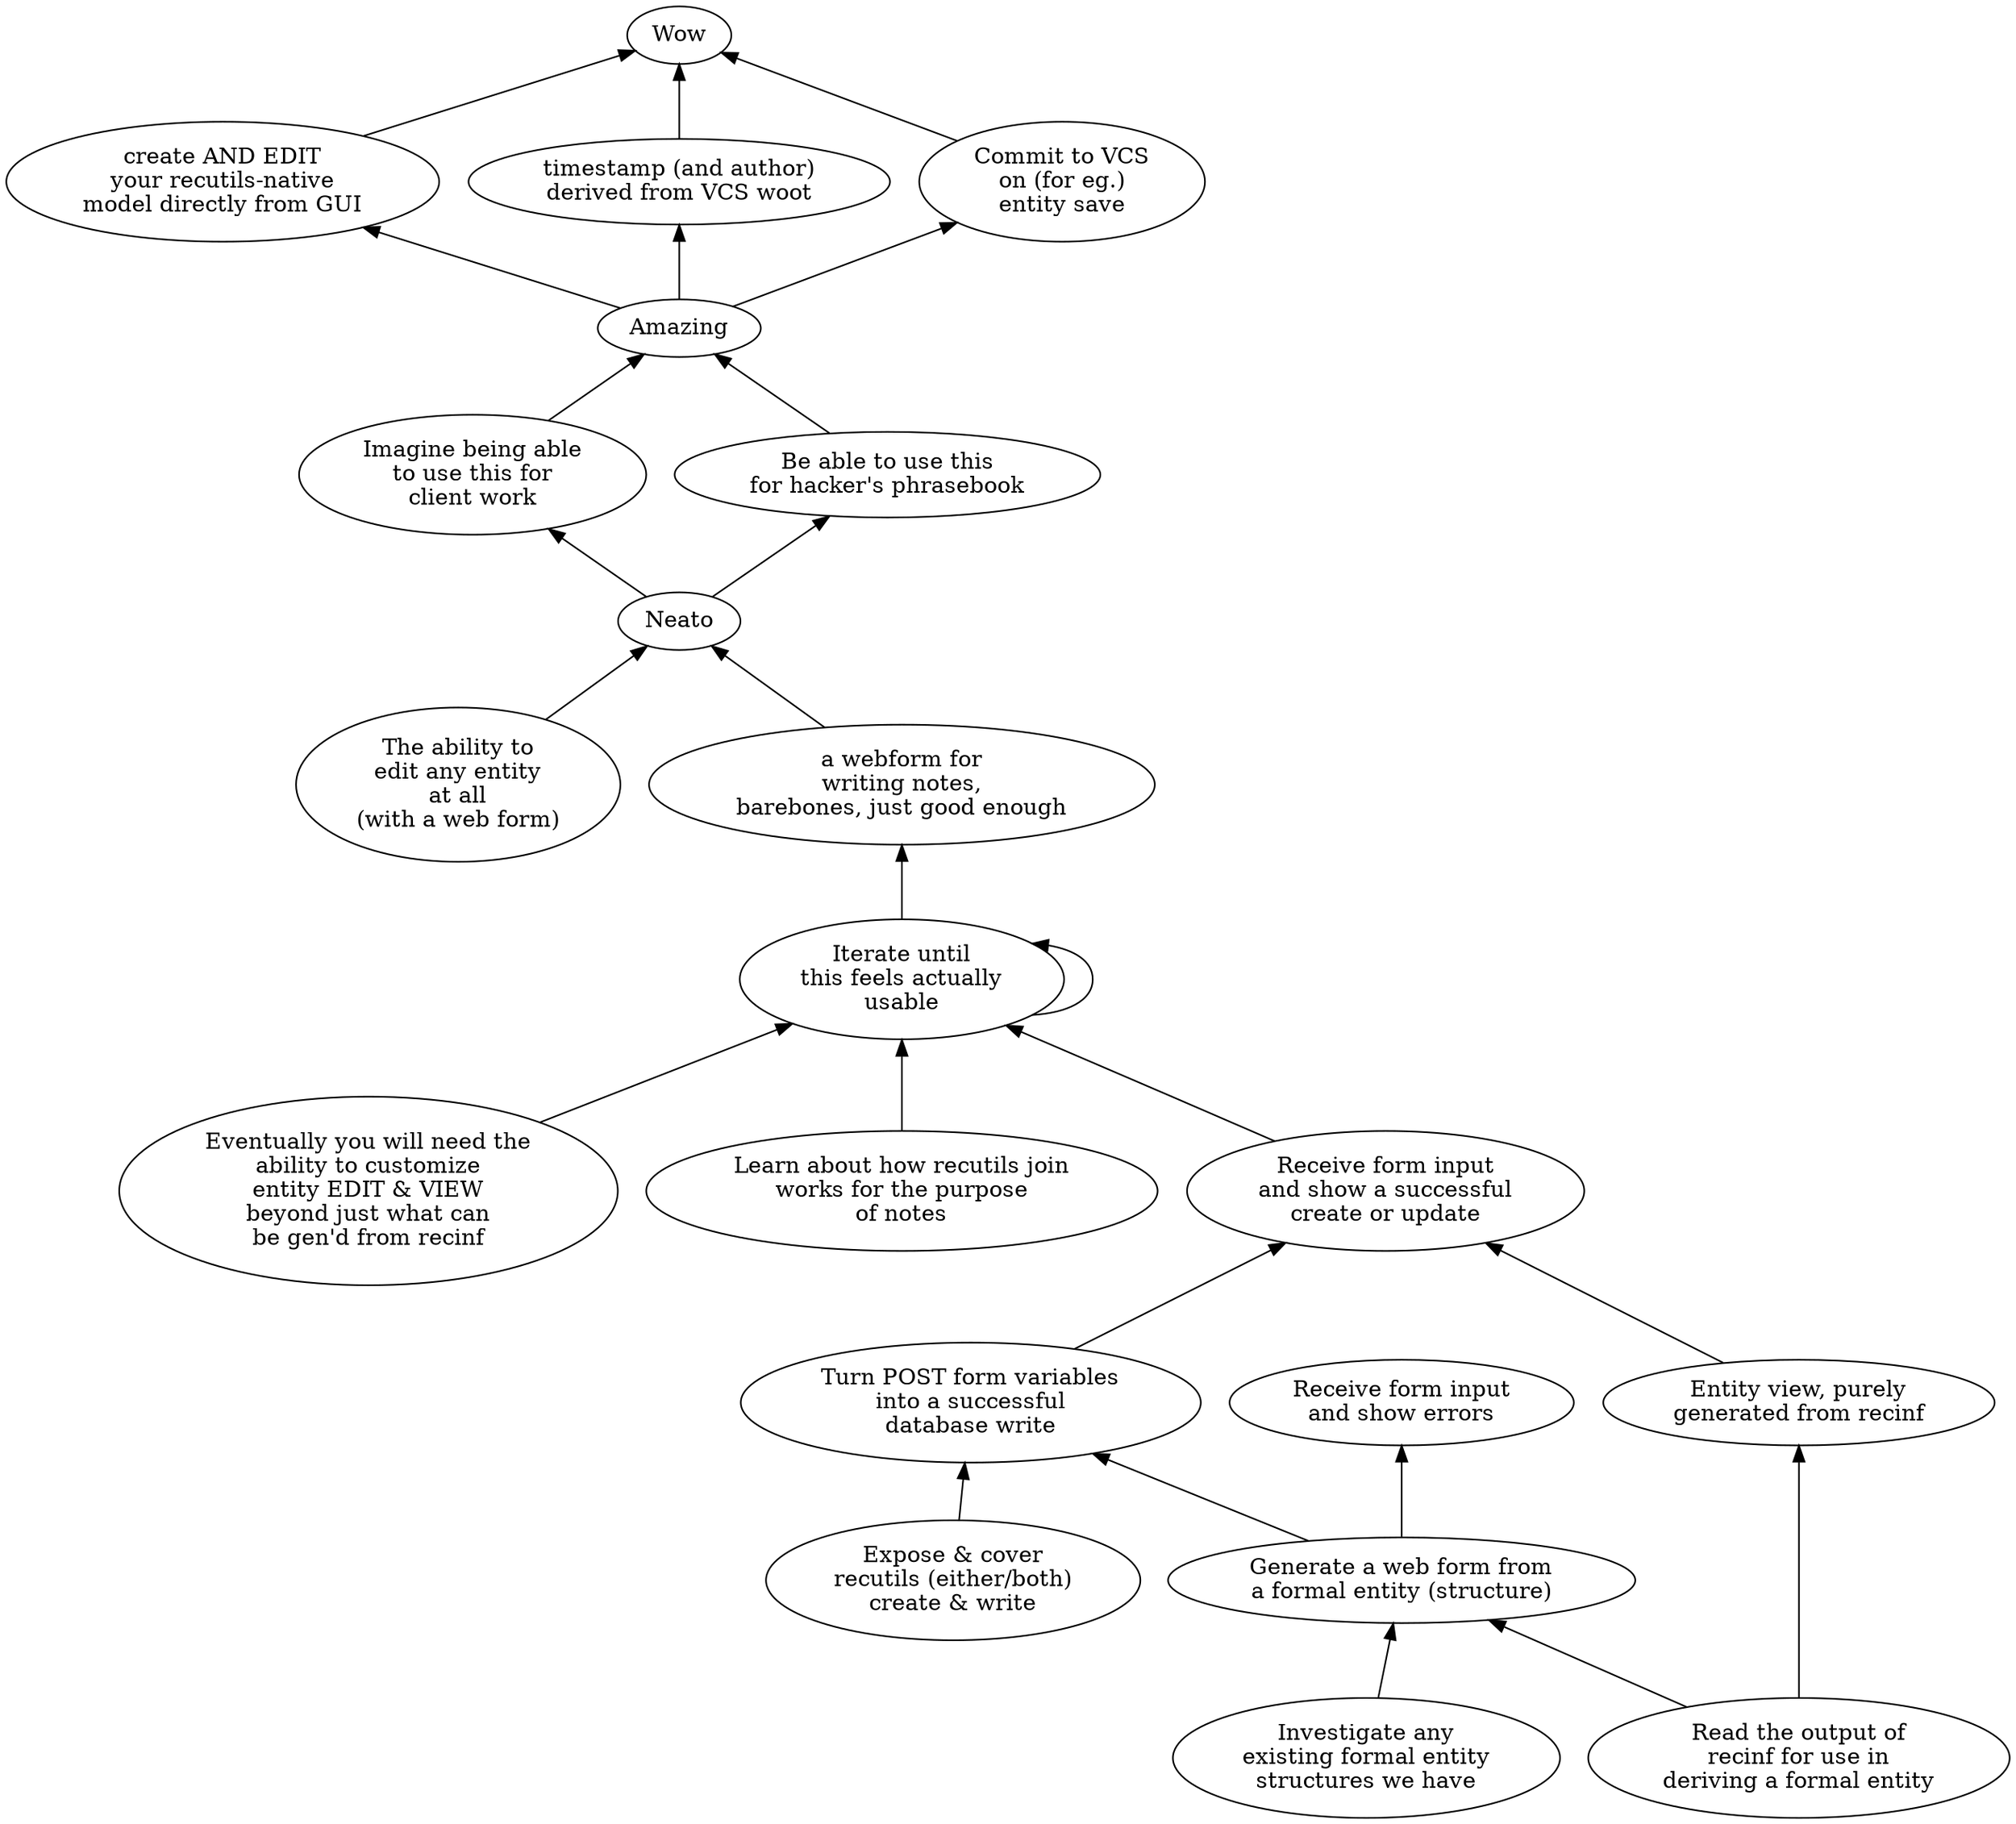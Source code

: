 digraph g {
rankdir=BT  /* Make the thing everything points to be at the top */
DONE0200[label="Wow"]
MODELLER->DONE0200
VCS->DONE0200
VCSWRITE->DONE0200
DONE0100[label="Amazing"]
CW->DONE0100
HPB->DONE0100
CW[label="Imagine being able\nto use this for\nclient work"]
DONE0050->CW
HPB[label="Be able to use this\nfor hacker's phrasebook"]
DONE0050->HPB
DONE0050[label="Neato"]
EAEAA->DONE0050
JOINNOTES->DONE0050
ITERUSE[label="Iterate until\nthis feels actually\nusable"]
CUSTOM->ITERUSE
ITERUSE->ITERUSE
JOIN->ITERUSE
RFIOK->ITERUSE
EAEAA[label="The ability to\nedit any entity\nat all\n(with a web form)"]
CREATEOK[label="Turn POST form variables\ninto a successful\ndatabase write"]
EXPOSEW->CREATEOK
GWFFFE->CREATEOK
EXPOSEW[label="Expose & cover\nrecutils (either/both)\ncreate & write"]
GWFFFE[label="Generate a web form from\na formal entity (structure)"]
EFORM->GWFFFE
RRI->GWFFFE
RFISE[label="Receive form input\nand show errors"]
GWFFFE->RFISE
RFIOK[label="Receive form input\nand show a successful\ncreate or update"]
CREATEOK->RFIOK
VIEW->RFIOK
RRI[label="Read the output of\nrecinf for use in\nderiving a formal entity"]
JOINNOTES[label="a webform for\nwriting notes,\nbarebones, just good enough"]
ITERUSE->JOINNOTES
JOIN[label="Learn about how recutils join\nworks for the purpose\nof notes"]
VCS[label="timestamp (and author)\nderived from VCS woot"]
DONE0100->VCS
VCSWRITE[label="Commit to VCS\non (for eg.)\nentity save"]
DONE0100->VCSWRITE
CUSTOM[label="Eventually you will need the\nability to customize
entity EDIT & VIEW\nbeyond just what can\nbe gen'd from recinf"]
VIEW[label="Entity view, purely\ngenerated from recinf"]
RRI->VIEW
MODELLER[label="create AND EDIT\nyour recutils-native\nmodel directly from GUI"]
DONE0100->MODELLER
EFORM[label="Investigate any\nexisting formal entity\nstructures we have"]
}

/*
#history-C.1 Create a rough draft of dependencies from initial nodes
#born
*/
